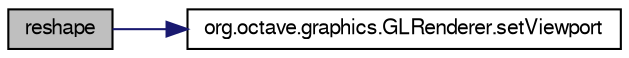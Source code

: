 digraph G
{
  edge [fontname="FreeSans",fontsize="10",labelfontname="FreeSans",labelfontsize="10"];
  node [fontname="FreeSans",fontsize="10",shape=record];
  rankdir="LR";
  Node1 [label="reshape",height=0.2,width=0.4,color="black", fillcolor="grey75", style="filled" fontcolor="black"];
  Node1 -> Node2 [color="midnightblue",fontsize="10",style="solid",fontname="FreeSans"];
  Node2 [label="org.octave.graphics.GLRenderer.setViewport",height=0.2,width=0.4,color="black", fillcolor="white", style="filled",URL="$classorg_1_1octave_1_1graphics_1_1_g_l_renderer.html#ac080cc4e58f7a83a315077a1335da646"];
}
